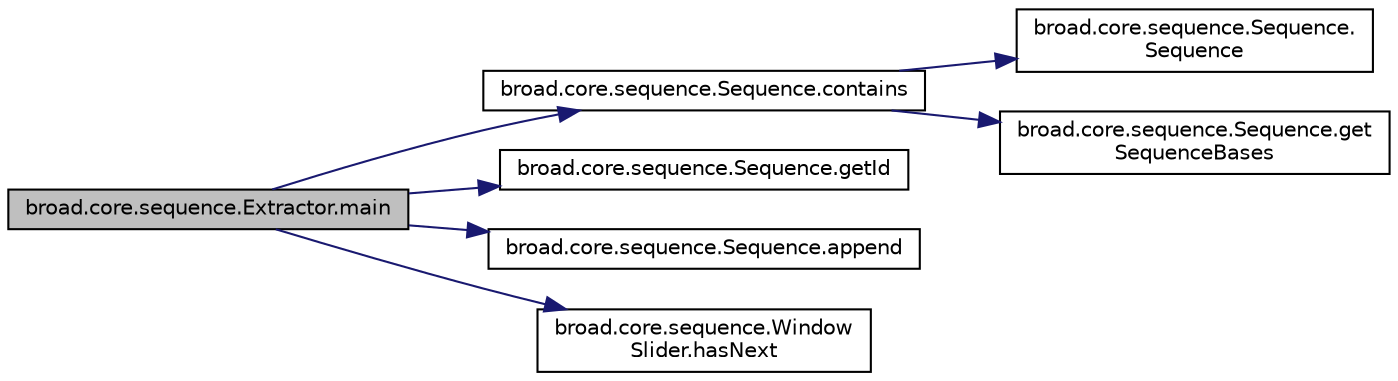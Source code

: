 digraph "broad.core.sequence.Extractor.main"
{
  edge [fontname="Helvetica",fontsize="10",labelfontname="Helvetica",labelfontsize="10"];
  node [fontname="Helvetica",fontsize="10",shape=record];
  rankdir="LR";
  Node1 [label="broad.core.sequence.Extractor.main",height=0.2,width=0.4,color="black", fillcolor="grey75", style="filled" fontcolor="black"];
  Node1 -> Node2 [color="midnightblue",fontsize="10",style="solid"];
  Node2 [label="broad.core.sequence.Sequence.contains",height=0.2,width=0.4,color="black", fillcolor="white", style="filled",URL="$classbroad_1_1core_1_1sequence_1_1_sequence.html#a175ad53de415a37d032a20ca3d5370ab"];
  Node2 -> Node3 [color="midnightblue",fontsize="10",style="solid"];
  Node3 [label="broad.core.sequence.Sequence.\lSequence",height=0.2,width=0.4,color="black", fillcolor="white", style="filled",URL="$classbroad_1_1core_1_1sequence_1_1_sequence.html#a3f5ed7a6ae3513ae7eb2bae8789a6f10"];
  Node2 -> Node4 [color="midnightblue",fontsize="10",style="solid"];
  Node4 [label="broad.core.sequence.Sequence.get\lSequenceBases",height=0.2,width=0.4,color="black", fillcolor="white", style="filled",URL="$classbroad_1_1core_1_1sequence_1_1_sequence.html#a416d299b6cd3017e291847079c55380f"];
  Node1 -> Node5 [color="midnightblue",fontsize="10",style="solid"];
  Node5 [label="broad.core.sequence.Sequence.getId",height=0.2,width=0.4,color="black", fillcolor="white", style="filled",URL="$classbroad_1_1core_1_1sequence_1_1_sequence.html#a5da71f38ac38e891746b5f747fe67213"];
  Node1 -> Node6 [color="midnightblue",fontsize="10",style="solid"];
  Node6 [label="broad.core.sequence.Sequence.append",height=0.2,width=0.4,color="black", fillcolor="white", style="filled",URL="$classbroad_1_1core_1_1sequence_1_1_sequence.html#a379924f23d5ae365ec12c894e36b588f"];
  Node1 -> Node7 [color="midnightblue",fontsize="10",style="solid"];
  Node7 [label="broad.core.sequence.Window\lSlider.hasNext",height=0.2,width=0.4,color="black", fillcolor="white", style="filled",URL="$classbroad_1_1core_1_1sequence_1_1_window_slider.html#ae50163ab05529a9d10fed39e6576e10d"];
}
